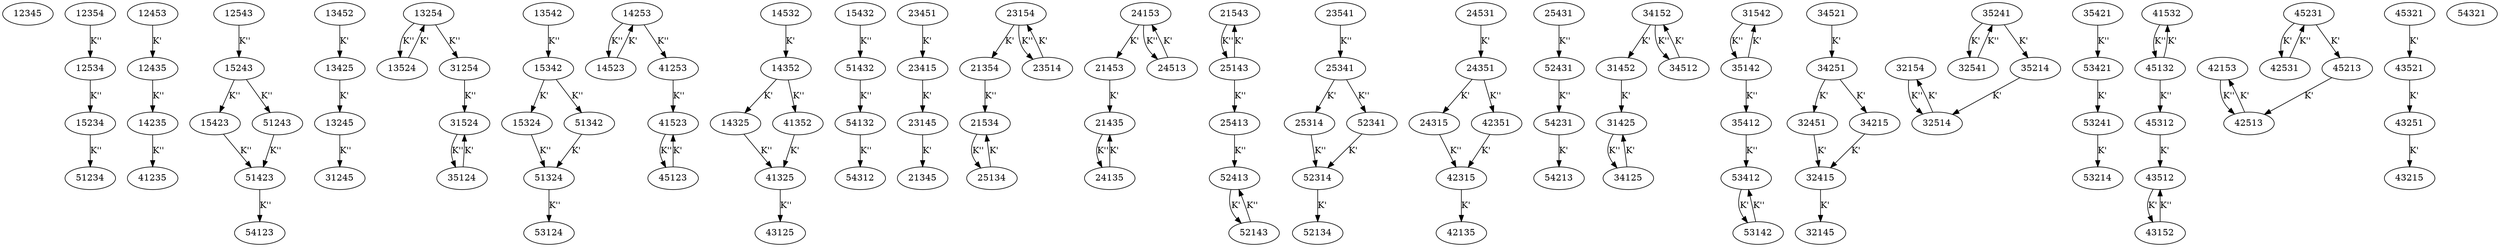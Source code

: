 digraph {
	12345
	12354
	12435
	12453
	12534
	12543
	13245
	13254
	13425
	13452
	13524
	13542
	14235
	14253
	14325
	14352
	14523
	14532
	15234
	15243
	15324
	15342
	15423
	15432
	21345
	21354
	21435
	21453
	21534
	21543
	23145
	23154
	23415
	23451
	23514
	23541
	24135
	24153
	24315
	24351
	24513
	24531
	25134
	25143
	25314
	25341
	25413
	25431
	31245
	31254
	31425
	31452
	31524
	31542
	32145
	32154
	32415
	32451
	32514
	32541
	34125
	34152
	34215
	34251
	34512
	34521
	35124
	35142
	35214
	35241
	35412
	35421
	41235
	41253
	41325
	41352
	41523
	41532
	42135
	42153
	42315
	42351
	42513
	42531
	43125
	43152
	43215
	43251
	43512
	43521
	45123
	45132
	45213
	45231
	45312
	45321
	51234
	51243
	51324
	51342
	51423
	51432
	52134
	52143
	52314
	52341
	52413
	52431
	53124
	53142
	53214
	53241
	53412
	53421
	54123
	54132
	54213
	54231
	54312
	54321
	12354 -> 12534 [label="K''"]
	12435 -> 14235 [label="K''"]
	12453 -> 12435 [label="K'"]
	12534 -> 15234 [label="K''"]
	12543 -> 15243 [label="K''"]
	13245 -> 31245 [label="K''"]
	13254 -> 31254 [label="K''"]
	13254 -> 13524 [label="K''"]
	13425 -> 13245 [label="K'"]
	13452 -> 13425 [label="K'"]
	13524 -> 13254 [label="K'"]
	13542 -> 15342 [label="K''"]
	14235 -> 41235 [label="K''"]
	14253 -> 41253 [label="K''"]
	14253 -> 14523 [label="K''"]
	14325 -> 41325 [label="K''"]
	14352 -> 14325 [label="K'"]
	14352 -> 41352 [label="K''"]
	14523 -> 14253 [label="K'"]
	14532 -> 14352 [label="K'"]
	15234 -> 51234 [label="K''"]
	15243 -> 51243 [label="K''"]
	15243 -> 15423 [label="K''"]
	15324 -> 51324 [label="K''"]
	15342 -> 15324 [label="K'"]
	15342 -> 51342 [label="K''"]
	15423 -> 51423 [label="K''"]
	15432 -> 51432 [label="K''"]
	21354 -> 21534 [label="K''"]
	21435 -> 24135 [label="K''"]
	21453 -> 21435 [label="K'"]
	21534 -> 25134 [label="K''"]
	21543 -> 25143 [label="K''"]
	23145 -> 21345 [label="K'"]
	23154 -> 21354 [label="K'"]
	23154 -> 23514 [label="K''"]
	23415 -> 23145 [label="K'"]
	23451 -> 23415 [label="K'"]
	23514 -> 23154 [label="K'"]
	23541 -> 25341 [label="K''"]
	24135 -> 21435 [label="K'"]
	24153 -> 21453 [label="K'"]
	24153 -> 24513 [label="K''"]
	24315 -> 42315 [label="K''"]
	24351 -> 24315 [label="K'"]
	24351 -> 42351 [label="K''"]
	24513 -> 24153 [label="K'"]
	24531 -> 24351 [label="K'"]
	25134 -> 21534 [label="K'"]
	25143 -> 21543 [label="K'"]
	25143 -> 25413 [label="K''"]
	25314 -> 52314 [label="K''"]
	25341 -> 25314 [label="K'"]
	25341 -> 52341 [label="K''"]
	25413 -> 52413 [label="K''"]
	25431 -> 52431 [label="K''"]
	31254 -> 31524 [label="K''"]
	31425 -> 34125 [label="K''"]
	31452 -> 31425 [label="K'"]
	31524 -> 35124 [label="K''"]
	31542 -> 35142 [label="K''"]
	32154 -> 32514 [label="K''"]
	32415 -> 32145 [label="K'"]
	32451 -> 32415 [label="K'"]
	32514 -> 32154 [label="K'"]
	32541 -> 35241 [label="K''"]
	34125 -> 31425 [label="K'"]
	34152 -> 31452 [label="K'"]
	34152 -> 34512 [label="K''"]
	34215 -> 32415 [label="K'"]
	34251 -> 32451 [label="K'"]
	34251 -> 34215 [label="K'"]
	34512 -> 34152 [label="K'"]
	34521 -> 34251 [label="K'"]
	35124 -> 31524 [label="K'"]
	35142 -> 31542 [label="K'"]
	35142 -> 35412 [label="K''"]
	35214 -> 32514 [label="K'"]
	35241 -> 32541 [label="K'"]
	35241 -> 35214 [label="K'"]
	35412 -> 53412 [label="K''"]
	35421 -> 53421 [label="K''"]
	41253 -> 41523 [label="K''"]
	41325 -> 43125 [label="K''"]
	41352 -> 41325 [label="K'"]
	41523 -> 45123 [label="K''"]
	41532 -> 45132 [label="K''"]
	42153 -> 42513 [label="K''"]
	42315 -> 42135 [label="K'"]
	42351 -> 42315 [label="K'"]
	42513 -> 42153 [label="K'"]
	42531 -> 45231 [label="K''"]
	43152 -> 43512 [label="K''"]
	43251 -> 43215 [label="K'"]
	43512 -> 43152 [label="K'"]
	43521 -> 43251 [label="K'"]
	45123 -> 41523 [label="K'"]
	45132 -> 41532 [label="K'"]
	45132 -> 45312 [label="K''"]
	45213 -> 42513 [label="K'"]
	45231 -> 42531 [label="K'"]
	45231 -> 45213 [label="K'"]
	45312 -> 43512 [label="K'"]
	45321 -> 43521 [label="K'"]
	51243 -> 51423 [label="K''"]
	51324 -> 53124 [label="K''"]
	51342 -> 51324 [label="K'"]
	51423 -> 54123 [label="K''"]
	51432 -> 54132 [label="K''"]
	52143 -> 52413 [label="K''"]
	52314 -> 52134 [label="K'"]
	52341 -> 52314 [label="K'"]
	52413 -> 52143 [label="K'"]
	52431 -> 54231 [label="K''"]
	53142 -> 53412 [label="K''"]
	53241 -> 53214 [label="K'"]
	53412 -> 53142 [label="K'"]
	53421 -> 53241 [label="K'"]
	54132 -> 54312 [label="K''"]
	54231 -> 54213 [label="K'"]
}
